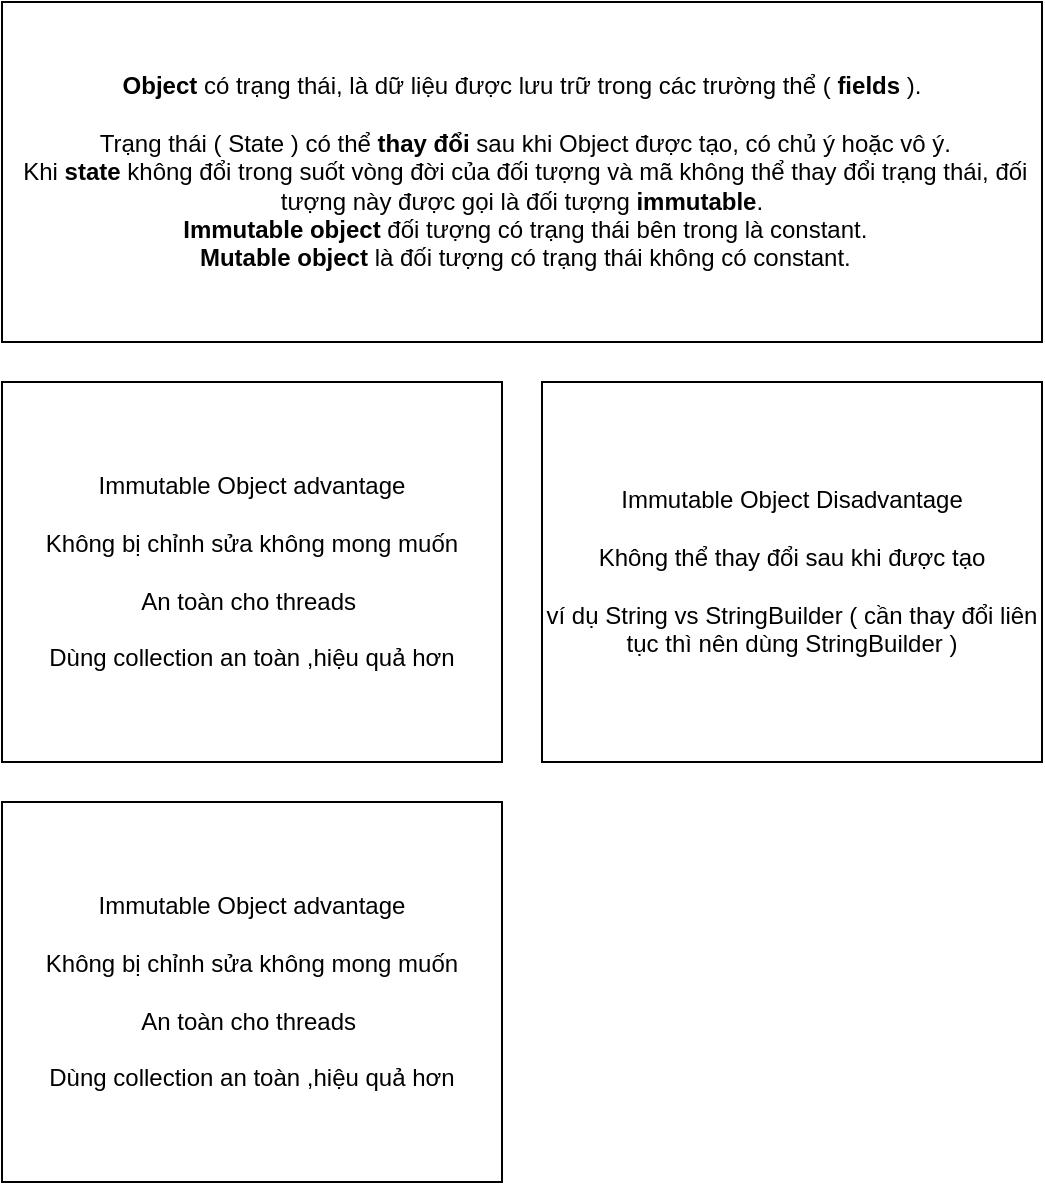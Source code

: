 <mxfile version="26.2.12">
  <diagram name="Trang-1" id="qHmkVXwrNGRG9wRsASNe">
    <mxGraphModel dx="1044" dy="527" grid="1" gridSize="10" guides="1" tooltips="1" connect="1" arrows="1" fold="1" page="1" pageScale="1" pageWidth="827" pageHeight="1169" math="0" shadow="0">
      <root>
        <mxCell id="0" />
        <mxCell id="1" parent="0" />
        <mxCell id="jJGXGbOw1jqj0sP2_HWQ-1" value="&lt;b&gt;Object &lt;/b&gt;có trạng thái, là dữ liệu được lưu trữ trong các trường thể ( &lt;b&gt;fields &lt;/b&gt;).&lt;div&gt;&lt;br&gt;&lt;div&gt;&amp;nbsp;Trạng thái ( State ) có thể &lt;b&gt;thay đổi&lt;/b&gt; sau khi Object&amp;nbsp;được tạo, có chủ ý hoặc vô ý.&lt;/div&gt;&lt;div&gt;&amp;nbsp;Khi &lt;b&gt;state&lt;/b&gt; không đổi trong suốt vòng đời của đối tượng và mã không thể thay đổi trạng thái, đối tượng này được gọi là đối tượng &lt;b&gt;immutable&lt;/b&gt;.&lt;/div&gt;&lt;div&gt;&amp;nbsp;&lt;b&gt;Immutable object&lt;/b&gt; đối tượng có trạng thái bên trong là constant.&lt;/div&gt;&lt;div&gt;&amp;nbsp; &lt;b&gt;Mutable object&lt;/b&gt; là đối tượng có trạng thái không có constant.&amp;nbsp;&lt;/div&gt;&lt;/div&gt;" style="rounded=0;whiteSpace=wrap;html=1;" parent="1" vertex="1">
          <mxGeometry x="40" y="50" width="520" height="170" as="geometry" />
        </mxCell>
        <mxCell id="jJGXGbOw1jqj0sP2_HWQ-2" value="Immutable Object advantage&lt;div&gt;&lt;br&gt;&lt;/div&gt;&lt;div&gt;Không bị chỉnh sửa không mong muốn&lt;/div&gt;&lt;div&gt;&lt;br&gt;&lt;/div&gt;&lt;div&gt;An toàn cho threads&amp;nbsp;&lt;br&gt;&lt;br&gt;Dùng collection an toàn ,hiệu quả hơn&lt;/div&gt;" style="rounded=0;whiteSpace=wrap;html=1;" parent="1" vertex="1">
          <mxGeometry x="40" y="240" width="250" height="190" as="geometry" />
        </mxCell>
        <mxCell id="9FRfvlnAbe2AD0uWe1nj-1" value="Immutable Object Disadvantage&lt;div&gt;&lt;br&gt;&lt;/div&gt;&lt;div&gt;Không thể thay đổi sau khi được tạo&lt;/div&gt;&lt;div&gt;&lt;br&gt;&lt;/div&gt;&lt;div&gt;ví dụ String vs StringBuilder ( cần thay đổi liên tục thì nên dùng StringBuilder )&lt;br&gt;&lt;/div&gt;" style="rounded=0;whiteSpace=wrap;html=1;" parent="1" vertex="1">
          <mxGeometry x="310" y="240" width="250" height="190" as="geometry" />
        </mxCell>
        <mxCell id="9FRfvlnAbe2AD0uWe1nj-2" value="Immutable Object advantage&lt;div&gt;&lt;br&gt;&lt;/div&gt;&lt;div&gt;Không bị chỉnh sửa không mong muốn&lt;/div&gt;&lt;div&gt;&lt;br&gt;&lt;/div&gt;&lt;div&gt;An toàn cho threads&amp;nbsp;&lt;br&gt;&lt;br&gt;Dùng collection an toàn ,hiệu quả hơn&lt;/div&gt;" style="rounded=0;whiteSpace=wrap;html=1;" parent="1" vertex="1">
          <mxGeometry x="40" y="450" width="250" height="190" as="geometry" />
        </mxCell>
      </root>
    </mxGraphModel>
  </diagram>
</mxfile>
